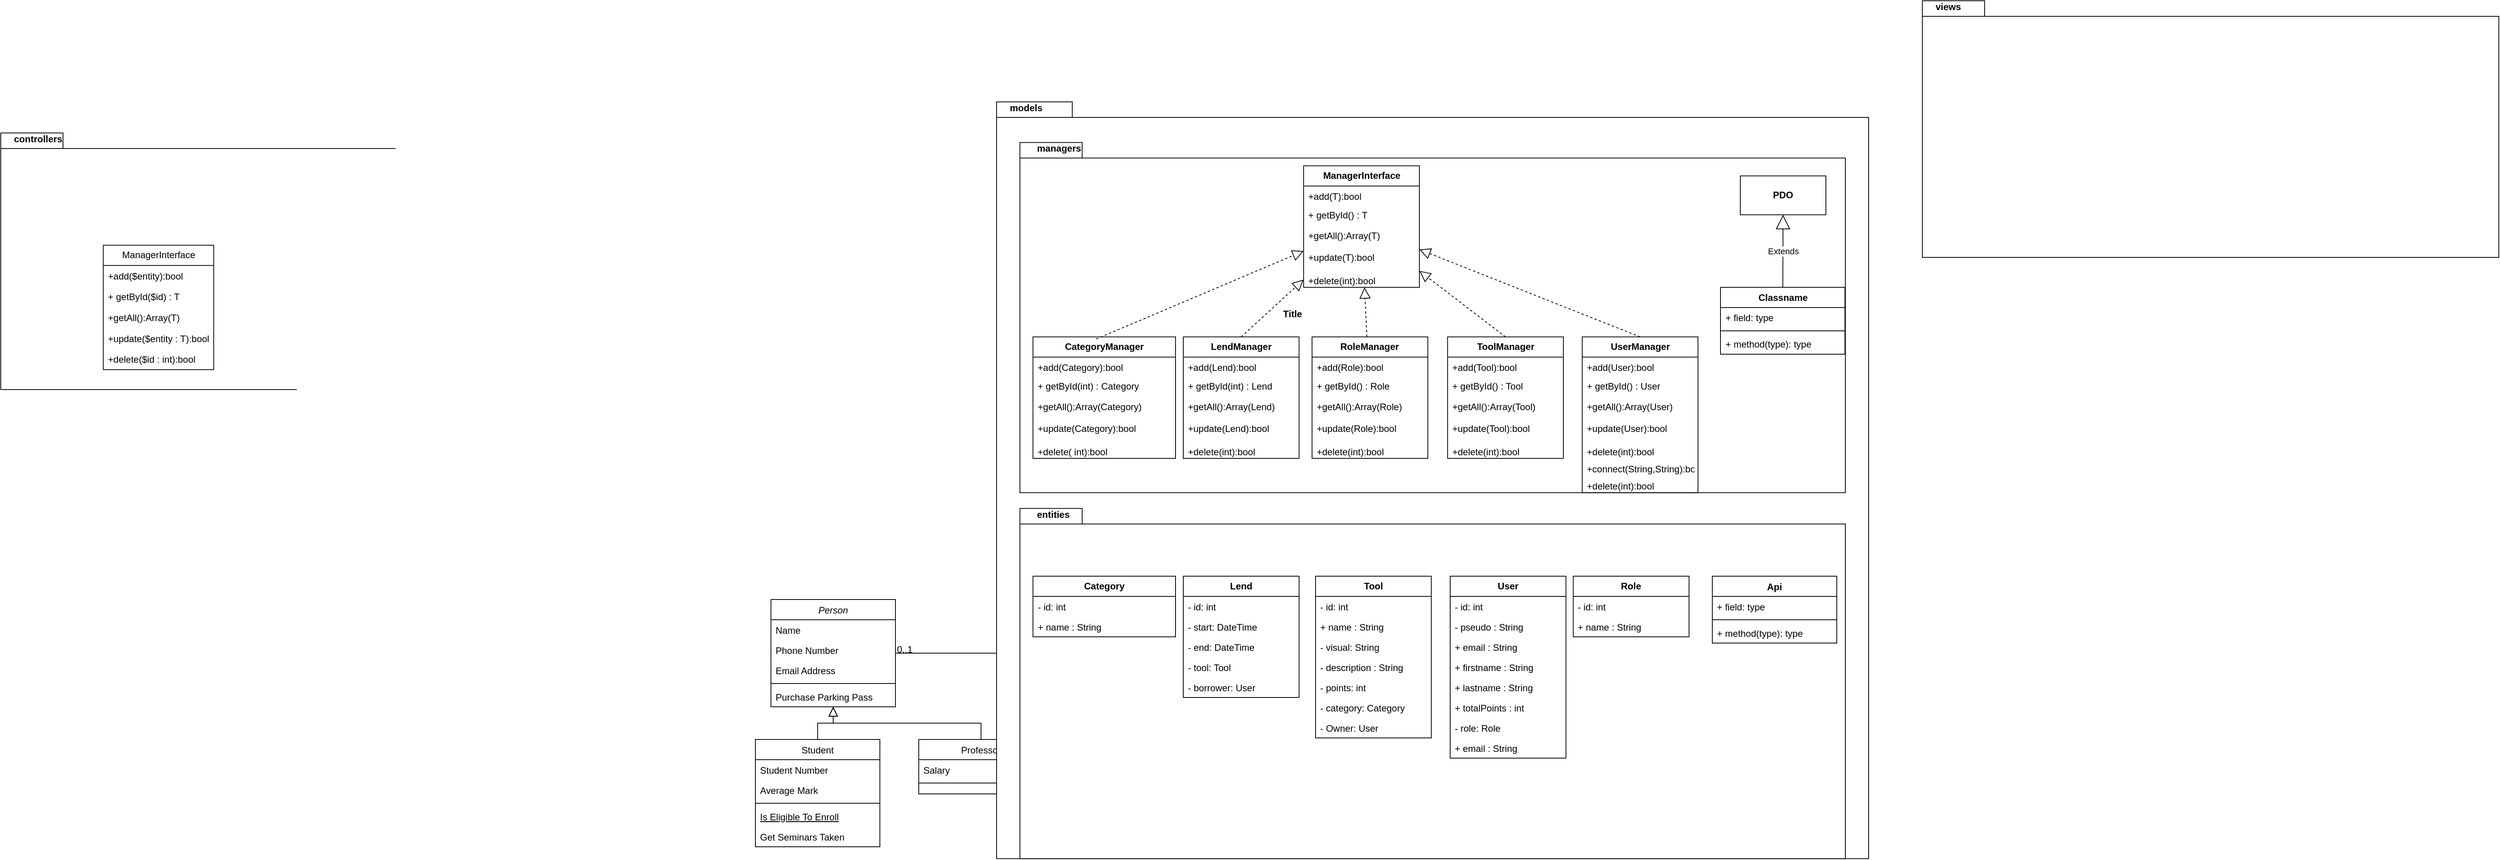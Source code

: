 <mxfile version="21.3.1" type="github">
  <diagram id="C5RBs43oDa-KdzZeNtuy" name="Page-1">
    <mxGraphModel dx="3088" dy="1880" grid="1" gridSize="10" guides="1" tooltips="1" connect="1" arrows="1" fold="1" page="1" pageScale="1" pageWidth="827" pageHeight="1169" math="0" shadow="0">
      <root>
        <mxCell id="WIyWlLk6GJQsqaUBKTNV-0" />
        <mxCell id="WIyWlLk6GJQsqaUBKTNV-1" parent="WIyWlLk6GJQsqaUBKTNV-0" />
        <mxCell id="zkfFHV4jXpPFQw0GAbJ--0" value="Person" style="swimlane;fontStyle=2;align=center;verticalAlign=top;childLayout=stackLayout;horizontal=1;startSize=26;horizontalStack=0;resizeParent=1;resizeLast=0;collapsible=1;marginBottom=0;rounded=0;shadow=0;strokeWidth=1;" parent="WIyWlLk6GJQsqaUBKTNV-1" vertex="1">
          <mxGeometry x="40" y="400" width="160" height="138" as="geometry">
            <mxRectangle x="230" y="140" width="160" height="26" as="alternateBounds" />
          </mxGeometry>
        </mxCell>
        <mxCell id="zkfFHV4jXpPFQw0GAbJ--1" value="Name" style="text;align=left;verticalAlign=top;spacingLeft=4;spacingRight=4;overflow=hidden;rotatable=0;points=[[0,0.5],[1,0.5]];portConstraint=eastwest;" parent="zkfFHV4jXpPFQw0GAbJ--0" vertex="1">
          <mxGeometry y="26" width="160" height="26" as="geometry" />
        </mxCell>
        <mxCell id="zkfFHV4jXpPFQw0GAbJ--2" value="Phone Number" style="text;align=left;verticalAlign=top;spacingLeft=4;spacingRight=4;overflow=hidden;rotatable=0;points=[[0,0.5],[1,0.5]];portConstraint=eastwest;rounded=0;shadow=0;html=0;" parent="zkfFHV4jXpPFQw0GAbJ--0" vertex="1">
          <mxGeometry y="52" width="160" height="26" as="geometry" />
        </mxCell>
        <mxCell id="zkfFHV4jXpPFQw0GAbJ--3" value="Email Address" style="text;align=left;verticalAlign=top;spacingLeft=4;spacingRight=4;overflow=hidden;rotatable=0;points=[[0,0.5],[1,0.5]];portConstraint=eastwest;rounded=0;shadow=0;html=0;" parent="zkfFHV4jXpPFQw0GAbJ--0" vertex="1">
          <mxGeometry y="78" width="160" height="26" as="geometry" />
        </mxCell>
        <mxCell id="zkfFHV4jXpPFQw0GAbJ--4" value="" style="line;html=1;strokeWidth=1;align=left;verticalAlign=middle;spacingTop=-1;spacingLeft=3;spacingRight=3;rotatable=0;labelPosition=right;points=[];portConstraint=eastwest;" parent="zkfFHV4jXpPFQw0GAbJ--0" vertex="1">
          <mxGeometry y="104" width="160" height="8" as="geometry" />
        </mxCell>
        <mxCell id="zkfFHV4jXpPFQw0GAbJ--5" value="Purchase Parking Pass" style="text;align=left;verticalAlign=top;spacingLeft=4;spacingRight=4;overflow=hidden;rotatable=0;points=[[0,0.5],[1,0.5]];portConstraint=eastwest;" parent="zkfFHV4jXpPFQw0GAbJ--0" vertex="1">
          <mxGeometry y="112" width="160" height="26" as="geometry" />
        </mxCell>
        <mxCell id="zkfFHV4jXpPFQw0GAbJ--6" value="Student" style="swimlane;fontStyle=0;align=center;verticalAlign=top;childLayout=stackLayout;horizontal=1;startSize=26;horizontalStack=0;resizeParent=1;resizeLast=0;collapsible=1;marginBottom=0;rounded=0;shadow=0;strokeWidth=1;" parent="WIyWlLk6GJQsqaUBKTNV-1" vertex="1">
          <mxGeometry x="20" y="580" width="160" height="138" as="geometry">
            <mxRectangle x="130" y="380" width="160" height="26" as="alternateBounds" />
          </mxGeometry>
        </mxCell>
        <mxCell id="zkfFHV4jXpPFQw0GAbJ--7" value="Student Number" style="text;align=left;verticalAlign=top;spacingLeft=4;spacingRight=4;overflow=hidden;rotatable=0;points=[[0,0.5],[1,0.5]];portConstraint=eastwest;" parent="zkfFHV4jXpPFQw0GAbJ--6" vertex="1">
          <mxGeometry y="26" width="160" height="26" as="geometry" />
        </mxCell>
        <mxCell id="zkfFHV4jXpPFQw0GAbJ--8" value="Average Mark" style="text;align=left;verticalAlign=top;spacingLeft=4;spacingRight=4;overflow=hidden;rotatable=0;points=[[0,0.5],[1,0.5]];portConstraint=eastwest;rounded=0;shadow=0;html=0;" parent="zkfFHV4jXpPFQw0GAbJ--6" vertex="1">
          <mxGeometry y="52" width="160" height="26" as="geometry" />
        </mxCell>
        <mxCell id="zkfFHV4jXpPFQw0GAbJ--9" value="" style="line;html=1;strokeWidth=1;align=left;verticalAlign=middle;spacingTop=-1;spacingLeft=3;spacingRight=3;rotatable=0;labelPosition=right;points=[];portConstraint=eastwest;" parent="zkfFHV4jXpPFQw0GAbJ--6" vertex="1">
          <mxGeometry y="78" width="160" height="8" as="geometry" />
        </mxCell>
        <mxCell id="zkfFHV4jXpPFQw0GAbJ--10" value="Is Eligible To Enroll" style="text;align=left;verticalAlign=top;spacingLeft=4;spacingRight=4;overflow=hidden;rotatable=0;points=[[0,0.5],[1,0.5]];portConstraint=eastwest;fontStyle=4" parent="zkfFHV4jXpPFQw0GAbJ--6" vertex="1">
          <mxGeometry y="86" width="160" height="26" as="geometry" />
        </mxCell>
        <mxCell id="zkfFHV4jXpPFQw0GAbJ--11" value="Get Seminars Taken" style="text;align=left;verticalAlign=top;spacingLeft=4;spacingRight=4;overflow=hidden;rotatable=0;points=[[0,0.5],[1,0.5]];portConstraint=eastwest;" parent="zkfFHV4jXpPFQw0GAbJ--6" vertex="1">
          <mxGeometry y="112" width="160" height="26" as="geometry" />
        </mxCell>
        <mxCell id="zkfFHV4jXpPFQw0GAbJ--12" value="" style="endArrow=block;endSize=10;endFill=0;shadow=0;strokeWidth=1;rounded=0;edgeStyle=elbowEdgeStyle;elbow=vertical;" parent="WIyWlLk6GJQsqaUBKTNV-1" source="zkfFHV4jXpPFQw0GAbJ--6" target="zkfFHV4jXpPFQw0GAbJ--0" edge="1">
          <mxGeometry width="160" relative="1" as="geometry">
            <mxPoint x="100" y="423" as="sourcePoint" />
            <mxPoint x="100" y="423" as="targetPoint" />
          </mxGeometry>
        </mxCell>
        <mxCell id="zkfFHV4jXpPFQw0GAbJ--13" value="Professor" style="swimlane;fontStyle=0;align=center;verticalAlign=top;childLayout=stackLayout;horizontal=1;startSize=26;horizontalStack=0;resizeParent=1;resizeLast=0;collapsible=1;marginBottom=0;rounded=0;shadow=0;strokeWidth=1;" parent="WIyWlLk6GJQsqaUBKTNV-1" vertex="1">
          <mxGeometry x="230" y="580" width="160" height="70" as="geometry">
            <mxRectangle x="340" y="380" width="170" height="26" as="alternateBounds" />
          </mxGeometry>
        </mxCell>
        <mxCell id="zkfFHV4jXpPFQw0GAbJ--14" value="Salary" style="text;align=left;verticalAlign=top;spacingLeft=4;spacingRight=4;overflow=hidden;rotatable=0;points=[[0,0.5],[1,0.5]];portConstraint=eastwest;" parent="zkfFHV4jXpPFQw0GAbJ--13" vertex="1">
          <mxGeometry y="26" width="160" height="26" as="geometry" />
        </mxCell>
        <mxCell id="zkfFHV4jXpPFQw0GAbJ--15" value="" style="line;html=1;strokeWidth=1;align=left;verticalAlign=middle;spacingTop=-1;spacingLeft=3;spacingRight=3;rotatable=0;labelPosition=right;points=[];portConstraint=eastwest;" parent="zkfFHV4jXpPFQw0GAbJ--13" vertex="1">
          <mxGeometry y="52" width="160" height="8" as="geometry" />
        </mxCell>
        <mxCell id="zkfFHV4jXpPFQw0GAbJ--16" value="" style="endArrow=block;endSize=10;endFill=0;shadow=0;strokeWidth=1;rounded=0;edgeStyle=elbowEdgeStyle;elbow=vertical;" parent="WIyWlLk6GJQsqaUBKTNV-1" source="zkfFHV4jXpPFQw0GAbJ--13" target="zkfFHV4jXpPFQw0GAbJ--0" edge="1">
          <mxGeometry width="160" relative="1" as="geometry">
            <mxPoint x="110" y="593" as="sourcePoint" />
            <mxPoint x="210" y="491" as="targetPoint" />
          </mxGeometry>
        </mxCell>
        <mxCell id="zkfFHV4jXpPFQw0GAbJ--17" value="Address" style="swimlane;fontStyle=0;align=center;verticalAlign=top;childLayout=stackLayout;horizontal=1;startSize=26;horizontalStack=0;resizeParent=1;resizeLast=0;collapsible=1;marginBottom=0;rounded=0;shadow=0;strokeWidth=1;" parent="WIyWlLk6GJQsqaUBKTNV-1" vertex="1">
          <mxGeometry x="450" y="372" width="160" height="216" as="geometry">
            <mxRectangle x="550" y="140" width="160" height="26" as="alternateBounds" />
          </mxGeometry>
        </mxCell>
        <mxCell id="zkfFHV4jXpPFQw0GAbJ--18" value="Street" style="text;align=left;verticalAlign=top;spacingLeft=4;spacingRight=4;overflow=hidden;rotatable=0;points=[[0,0.5],[1,0.5]];portConstraint=eastwest;" parent="zkfFHV4jXpPFQw0GAbJ--17" vertex="1">
          <mxGeometry y="26" width="160" height="26" as="geometry" />
        </mxCell>
        <mxCell id="zkfFHV4jXpPFQw0GAbJ--19" value="City" style="text;align=left;verticalAlign=top;spacingLeft=4;spacingRight=4;overflow=hidden;rotatable=0;points=[[0,0.5],[1,0.5]];portConstraint=eastwest;rounded=0;shadow=0;html=0;" parent="zkfFHV4jXpPFQw0GAbJ--17" vertex="1">
          <mxGeometry y="52" width="160" height="26" as="geometry" />
        </mxCell>
        <mxCell id="zkfFHV4jXpPFQw0GAbJ--20" value="State" style="text;align=left;verticalAlign=top;spacingLeft=4;spacingRight=4;overflow=hidden;rotatable=0;points=[[0,0.5],[1,0.5]];portConstraint=eastwest;rounded=0;shadow=0;html=0;" parent="zkfFHV4jXpPFQw0GAbJ--17" vertex="1">
          <mxGeometry y="78" width="160" height="26" as="geometry" />
        </mxCell>
        <mxCell id="zkfFHV4jXpPFQw0GAbJ--21" value="Postal Code" style="text;align=left;verticalAlign=top;spacingLeft=4;spacingRight=4;overflow=hidden;rotatable=0;points=[[0,0.5],[1,0.5]];portConstraint=eastwest;rounded=0;shadow=0;html=0;" parent="zkfFHV4jXpPFQw0GAbJ--17" vertex="1">
          <mxGeometry y="104" width="160" height="26" as="geometry" />
        </mxCell>
        <mxCell id="zkfFHV4jXpPFQw0GAbJ--22" value="Country" style="text;align=left;verticalAlign=top;spacingLeft=4;spacingRight=4;overflow=hidden;rotatable=0;points=[[0,0.5],[1,0.5]];portConstraint=eastwest;rounded=0;shadow=0;html=0;" parent="zkfFHV4jXpPFQw0GAbJ--17" vertex="1">
          <mxGeometry y="130" width="160" height="26" as="geometry" />
        </mxCell>
        <mxCell id="zkfFHV4jXpPFQw0GAbJ--23" value="" style="line;html=1;strokeWidth=1;align=left;verticalAlign=middle;spacingTop=-1;spacingLeft=3;spacingRight=3;rotatable=0;labelPosition=right;points=[];portConstraint=eastwest;" parent="zkfFHV4jXpPFQw0GAbJ--17" vertex="1">
          <mxGeometry y="156" width="160" height="8" as="geometry" />
        </mxCell>
        <mxCell id="zkfFHV4jXpPFQw0GAbJ--24" value="Validate" style="text;align=left;verticalAlign=top;spacingLeft=4;spacingRight=4;overflow=hidden;rotatable=0;points=[[0,0.5],[1,0.5]];portConstraint=eastwest;" parent="zkfFHV4jXpPFQw0GAbJ--17" vertex="1">
          <mxGeometry y="164" width="160" height="26" as="geometry" />
        </mxCell>
        <mxCell id="zkfFHV4jXpPFQw0GAbJ--25" value="Output As Label" style="text;align=left;verticalAlign=top;spacingLeft=4;spacingRight=4;overflow=hidden;rotatable=0;points=[[0,0.5],[1,0.5]];portConstraint=eastwest;" parent="zkfFHV4jXpPFQw0GAbJ--17" vertex="1">
          <mxGeometry y="190" width="160" height="26" as="geometry" />
        </mxCell>
        <mxCell id="zkfFHV4jXpPFQw0GAbJ--26" value="" style="endArrow=open;shadow=0;strokeWidth=1;rounded=0;endFill=1;edgeStyle=elbowEdgeStyle;elbow=vertical;" parent="WIyWlLk6GJQsqaUBKTNV-1" source="zkfFHV4jXpPFQw0GAbJ--0" target="zkfFHV4jXpPFQw0GAbJ--17" edge="1">
          <mxGeometry x="0.5" y="41" relative="1" as="geometry">
            <mxPoint x="280" y="412" as="sourcePoint" />
            <mxPoint x="440" y="412" as="targetPoint" />
            <mxPoint x="-40" y="32" as="offset" />
          </mxGeometry>
        </mxCell>
        <mxCell id="zkfFHV4jXpPFQw0GAbJ--27" value="0..1" style="resizable=0;align=left;verticalAlign=bottom;labelBackgroundColor=none;fontSize=12;" parent="zkfFHV4jXpPFQw0GAbJ--26" connectable="0" vertex="1">
          <mxGeometry x="-1" relative="1" as="geometry">
            <mxPoint y="4" as="offset" />
          </mxGeometry>
        </mxCell>
        <mxCell id="zkfFHV4jXpPFQw0GAbJ--28" value="1" style="resizable=0;align=right;verticalAlign=bottom;labelBackgroundColor=none;fontSize=12;" parent="zkfFHV4jXpPFQw0GAbJ--26" connectable="0" vertex="1">
          <mxGeometry x="1" relative="1" as="geometry">
            <mxPoint x="-7" y="4" as="offset" />
          </mxGeometry>
        </mxCell>
        <mxCell id="zkfFHV4jXpPFQw0GAbJ--29" value="lives at" style="text;html=1;resizable=0;points=[];;align=center;verticalAlign=middle;labelBackgroundColor=none;rounded=0;shadow=0;strokeWidth=1;fontSize=12;" parent="zkfFHV4jXpPFQw0GAbJ--26" vertex="1" connectable="0">
          <mxGeometry x="0.5" y="49" relative="1" as="geometry">
            <mxPoint x="-38" y="40" as="offset" />
          </mxGeometry>
        </mxCell>
        <mxCell id="wc3oJx8PHV-5oirLTfXP-18" value="&lt;div&gt;models&lt;/div&gt;" style="shape=folder;fontStyle=1;spacingTop=-6;tabWidth=80;tabHeight=20;tabPosition=left;html=1;whiteSpace=wrap;container=1;align=left;verticalAlign=top;spacingLeft=15;" vertex="1" parent="WIyWlLk6GJQsqaUBKTNV-1">
          <mxGeometry x="330" y="-240" width="1121" height="973.19" as="geometry">
            <mxRectangle x="410" y="-250" width="40" height="50" as="alternateBounds" />
          </mxGeometry>
        </mxCell>
        <mxCell id="wc3oJx8PHV-5oirLTfXP-54" value="&lt;div&gt;managers&lt;/div&gt;" style="shape=folder;fontStyle=1;spacingTop=-6;tabWidth=80;tabHeight=20;tabPosition=left;html=1;whiteSpace=wrap;container=1;align=left;verticalAlign=top;spacingLeft=20;" vertex="1" parent="wc3oJx8PHV-5oirLTfXP-18">
          <mxGeometry x="30" y="52.22" width="1061" height="450.37" as="geometry">
            <mxRectangle x="410" y="-250" width="40" height="50" as="alternateBounds" />
          </mxGeometry>
        </mxCell>
        <mxCell id="wc3oJx8PHV-5oirLTfXP-19" value="&lt;div&gt;ManagerInterface&lt;/div&gt;" style="swimlane;fontStyle=1;childLayout=stackLayout;horizontal=1;startSize=26;fillColor=none;horizontalStack=0;resizeParent=1;resizeParentMax=0;resizeLast=0;collapsible=1;marginBottom=0;whiteSpace=wrap;html=1;" vertex="1" parent="wc3oJx8PHV-5oirLTfXP-54">
          <mxGeometry x="364.645" y="30" width="148.823" height="156.25" as="geometry" />
        </mxCell>
        <mxCell id="wc3oJx8PHV-5oirLTfXP-20" value="+add(T):bool" style="text;align=left;verticalAlign=top;spacingLeft=4;spacingRight=4;overflow=hidden;rotatable=0;points=[[0,0.5],[1,0.5]];portConstraint=eastwest;" vertex="1" parent="wc3oJx8PHV-5oirLTfXP-19">
          <mxGeometry y="26" width="148.823" height="24" as="geometry" />
        </mxCell>
        <mxCell id="wc3oJx8PHV-5oirLTfXP-21" value="+ getById() : T" style="text;align=left;verticalAlign=top;spacingLeft=4;spacingRight=4;overflow=hidden;rotatable=0;points=[[0,0.5],[1,0.5]];portConstraint=eastwest;" vertex="1" parent="wc3oJx8PHV-5oirLTfXP-19">
          <mxGeometry y="50" width="148.823" height="26.06" as="geometry" />
        </mxCell>
        <mxCell id="wc3oJx8PHV-5oirLTfXP-22" value="+getAll():Array(T)" style="text;align=left;verticalAlign=top;spacingLeft=4;spacingRight=4;overflow=hidden;rotatable=0;points=[[0,0.5],[1,0.5]];portConstraint=eastwest;" vertex="1" parent="wc3oJx8PHV-5oirLTfXP-19">
          <mxGeometry y="76.06" width="148.823" height="28.13" as="geometry" />
        </mxCell>
        <mxCell id="wc3oJx8PHV-5oirLTfXP-23" value="+update(T):bool" style="text;align=left;verticalAlign=top;spacingLeft=4;spacingRight=4;overflow=hidden;rotatable=0;points=[[0,0.5],[1,0.5]];portConstraint=eastwest;" vertex="1" parent="wc3oJx8PHV-5oirLTfXP-19">
          <mxGeometry y="104.19" width="148.823" height="30" as="geometry" />
        </mxCell>
        <mxCell id="wc3oJx8PHV-5oirLTfXP-24" value="+delete(int):bool" style="text;align=left;verticalAlign=top;spacingLeft=4;spacingRight=4;overflow=hidden;rotatable=0;points=[[0,0.5],[1,0.5]];portConstraint=eastwest;" vertex="1" parent="wc3oJx8PHV-5oirLTfXP-19">
          <mxGeometry y="134.19" width="148.823" height="22.06" as="geometry" />
        </mxCell>
        <mxCell id="wc3oJx8PHV-5oirLTfXP-55" value="CategoryManager" style="swimlane;fontStyle=1;childLayout=stackLayout;horizontal=1;startSize=26;fillColor=none;horizontalStack=0;resizeParent=1;resizeParentMax=0;resizeLast=0;collapsible=1;marginBottom=0;whiteSpace=wrap;html=1;" vertex="1" parent="wc3oJx8PHV-5oirLTfXP-54">
          <mxGeometry x="16.78" y="250" width="183.22" height="156.25" as="geometry" />
        </mxCell>
        <mxCell id="wc3oJx8PHV-5oirLTfXP-56" value="+add(Category):bool" style="text;align=left;verticalAlign=top;spacingLeft=4;spacingRight=4;overflow=hidden;rotatable=0;points=[[0,0.5],[1,0.5]];portConstraint=eastwest;" vertex="1" parent="wc3oJx8PHV-5oirLTfXP-55">
          <mxGeometry y="26" width="183.22" height="24" as="geometry" />
        </mxCell>
        <mxCell id="wc3oJx8PHV-5oirLTfXP-57" value="+ getById(int) : Category" style="text;align=left;verticalAlign=top;spacingLeft=4;spacingRight=4;overflow=hidden;rotatable=0;points=[[0,0.5],[1,0.5]];portConstraint=eastwest;" vertex="1" parent="wc3oJx8PHV-5oirLTfXP-55">
          <mxGeometry y="50" width="183.22" height="26.06" as="geometry" />
        </mxCell>
        <mxCell id="wc3oJx8PHV-5oirLTfXP-58" value="+getAll():Array(Category)" style="text;align=left;verticalAlign=top;spacingLeft=4;spacingRight=4;overflow=hidden;rotatable=0;points=[[0,0.5],[1,0.5]];portConstraint=eastwest;" vertex="1" parent="wc3oJx8PHV-5oirLTfXP-55">
          <mxGeometry y="76.06" width="183.22" height="28.13" as="geometry" />
        </mxCell>
        <mxCell id="wc3oJx8PHV-5oirLTfXP-59" value="+update(Category):bool" style="text;align=left;verticalAlign=top;spacingLeft=4;spacingRight=4;overflow=hidden;rotatable=0;points=[[0,0.5],[1,0.5]];portConstraint=eastwest;" vertex="1" parent="wc3oJx8PHV-5oirLTfXP-55">
          <mxGeometry y="104.19" width="183.22" height="30" as="geometry" />
        </mxCell>
        <mxCell id="wc3oJx8PHV-5oirLTfXP-60" value="+delete( int):bool" style="text;align=left;verticalAlign=top;spacingLeft=4;spacingRight=4;overflow=hidden;rotatable=0;points=[[0,0.5],[1,0.5]];portConstraint=eastwest;" vertex="1" parent="wc3oJx8PHV-5oirLTfXP-55">
          <mxGeometry y="134.19" width="183.22" height="22.06" as="geometry" />
        </mxCell>
        <mxCell id="wc3oJx8PHV-5oirLTfXP-61" value="LendManager" style="swimlane;fontStyle=1;childLayout=stackLayout;horizontal=1;startSize=26;fillColor=none;horizontalStack=0;resizeParent=1;resizeParentMax=0;resizeLast=0;collapsible=1;marginBottom=0;whiteSpace=wrap;html=1;" vertex="1" parent="wc3oJx8PHV-5oirLTfXP-54">
          <mxGeometry x="210.004" y="250" width="148.823" height="156.25" as="geometry" />
        </mxCell>
        <mxCell id="wc3oJx8PHV-5oirLTfXP-62" value="+add(Lend):bool" style="text;align=left;verticalAlign=top;spacingLeft=4;spacingRight=4;overflow=hidden;rotatable=0;points=[[0,0.5],[1,0.5]];portConstraint=eastwest;" vertex="1" parent="wc3oJx8PHV-5oirLTfXP-61">
          <mxGeometry y="26" width="148.823" height="24" as="geometry" />
        </mxCell>
        <mxCell id="wc3oJx8PHV-5oirLTfXP-63" value="+ getById(int) : Lend" style="text;align=left;verticalAlign=top;spacingLeft=4;spacingRight=4;overflow=hidden;rotatable=0;points=[[0,0.5],[1,0.5]];portConstraint=eastwest;" vertex="1" parent="wc3oJx8PHV-5oirLTfXP-61">
          <mxGeometry y="50" width="148.823" height="26.06" as="geometry" />
        </mxCell>
        <mxCell id="wc3oJx8PHV-5oirLTfXP-64" value="+getAll():Array(Lend)" style="text;align=left;verticalAlign=top;spacingLeft=4;spacingRight=4;overflow=hidden;rotatable=0;points=[[0,0.5],[1,0.5]];portConstraint=eastwest;" vertex="1" parent="wc3oJx8PHV-5oirLTfXP-61">
          <mxGeometry y="76.06" width="148.823" height="28.13" as="geometry" />
        </mxCell>
        <mxCell id="wc3oJx8PHV-5oirLTfXP-65" value="+update(Lend):bool" style="text;align=left;verticalAlign=top;spacingLeft=4;spacingRight=4;overflow=hidden;rotatable=0;points=[[0,0.5],[1,0.5]];portConstraint=eastwest;" vertex="1" parent="wc3oJx8PHV-5oirLTfXP-61">
          <mxGeometry y="104.19" width="148.823" height="30" as="geometry" />
        </mxCell>
        <mxCell id="wc3oJx8PHV-5oirLTfXP-66" value="+delete(int):bool" style="text;align=left;verticalAlign=top;spacingLeft=4;spacingRight=4;overflow=hidden;rotatable=0;points=[[0,0.5],[1,0.5]];portConstraint=eastwest;" vertex="1" parent="wc3oJx8PHV-5oirLTfXP-61">
          <mxGeometry y="134.19" width="148.823" height="22.06" as="geometry" />
        </mxCell>
        <mxCell id="wc3oJx8PHV-5oirLTfXP-67" value="&lt;div&gt;RoleManager&lt;/div&gt;" style="swimlane;fontStyle=1;childLayout=stackLayout;horizontal=1;startSize=26;fillColor=none;horizontalStack=0;resizeParent=1;resizeParentMax=0;resizeLast=0;collapsible=1;marginBottom=0;whiteSpace=wrap;html=1;" vertex="1" parent="wc3oJx8PHV-5oirLTfXP-54">
          <mxGeometry x="375.497" y="250" width="148.823" height="156.25" as="geometry" />
        </mxCell>
        <mxCell id="wc3oJx8PHV-5oirLTfXP-68" value="+add(Role):bool" style="text;align=left;verticalAlign=top;spacingLeft=4;spacingRight=4;overflow=hidden;rotatable=0;points=[[0,0.5],[1,0.5]];portConstraint=eastwest;" vertex="1" parent="wc3oJx8PHV-5oirLTfXP-67">
          <mxGeometry y="26" width="148.823" height="24" as="geometry" />
        </mxCell>
        <mxCell id="wc3oJx8PHV-5oirLTfXP-69" value="+ getById() : Role" style="text;align=left;verticalAlign=top;spacingLeft=4;spacingRight=4;overflow=hidden;rotatable=0;points=[[0,0.5],[1,0.5]];portConstraint=eastwest;" vertex="1" parent="wc3oJx8PHV-5oirLTfXP-67">
          <mxGeometry y="50" width="148.823" height="26.06" as="geometry" />
        </mxCell>
        <mxCell id="wc3oJx8PHV-5oirLTfXP-70" value="+getAll():Array(Role)" style="text;align=left;verticalAlign=top;spacingLeft=4;spacingRight=4;overflow=hidden;rotatable=0;points=[[0,0.5],[1,0.5]];portConstraint=eastwest;" vertex="1" parent="wc3oJx8PHV-5oirLTfXP-67">
          <mxGeometry y="76.06" width="148.823" height="28.13" as="geometry" />
        </mxCell>
        <mxCell id="wc3oJx8PHV-5oirLTfXP-71" value="+update(Role):bool" style="text;align=left;verticalAlign=top;spacingLeft=4;spacingRight=4;overflow=hidden;rotatable=0;points=[[0,0.5],[1,0.5]];portConstraint=eastwest;" vertex="1" parent="wc3oJx8PHV-5oirLTfXP-67">
          <mxGeometry y="104.19" width="148.823" height="30" as="geometry" />
        </mxCell>
        <mxCell id="wc3oJx8PHV-5oirLTfXP-72" value="+delete(int):bool" style="text;align=left;verticalAlign=top;spacingLeft=4;spacingRight=4;overflow=hidden;rotatable=0;points=[[0,0.5],[1,0.5]];portConstraint=eastwest;" vertex="1" parent="wc3oJx8PHV-5oirLTfXP-67">
          <mxGeometry y="134.19" width="148.823" height="22.06" as="geometry" />
        </mxCell>
        <mxCell id="wc3oJx8PHV-5oirLTfXP-73" value="&lt;div&gt;ToolManager&lt;/div&gt;" style="swimlane;fontStyle=1;childLayout=stackLayout;horizontal=1;startSize=26;fillColor=none;horizontalStack=0;resizeParent=1;resizeParentMax=0;resizeLast=0;collapsible=1;marginBottom=0;whiteSpace=wrap;html=1;" vertex="1" parent="wc3oJx8PHV-5oirLTfXP-54">
          <mxGeometry x="549.723" y="250" width="148.823" height="156.25" as="geometry" />
        </mxCell>
        <mxCell id="wc3oJx8PHV-5oirLTfXP-74" value="+add(Tool):bool" style="text;align=left;verticalAlign=top;spacingLeft=4;spacingRight=4;overflow=hidden;rotatable=0;points=[[0,0.5],[1,0.5]];portConstraint=eastwest;" vertex="1" parent="wc3oJx8PHV-5oirLTfXP-73">
          <mxGeometry y="26" width="148.823" height="24" as="geometry" />
        </mxCell>
        <mxCell id="wc3oJx8PHV-5oirLTfXP-75" value="+ getById() : Tool" style="text;align=left;verticalAlign=top;spacingLeft=4;spacingRight=4;overflow=hidden;rotatable=0;points=[[0,0.5],[1,0.5]];portConstraint=eastwest;" vertex="1" parent="wc3oJx8PHV-5oirLTfXP-73">
          <mxGeometry y="50" width="148.823" height="26.06" as="geometry" />
        </mxCell>
        <mxCell id="wc3oJx8PHV-5oirLTfXP-76" value="+getAll():Array(Tool)" style="text;align=left;verticalAlign=top;spacingLeft=4;spacingRight=4;overflow=hidden;rotatable=0;points=[[0,0.5],[1,0.5]];portConstraint=eastwest;" vertex="1" parent="wc3oJx8PHV-5oirLTfXP-73">
          <mxGeometry y="76.06" width="148.823" height="28.13" as="geometry" />
        </mxCell>
        <mxCell id="wc3oJx8PHV-5oirLTfXP-77" value="+update(Tool):bool" style="text;align=left;verticalAlign=top;spacingLeft=4;spacingRight=4;overflow=hidden;rotatable=0;points=[[0,0.5],[1,0.5]];portConstraint=eastwest;" vertex="1" parent="wc3oJx8PHV-5oirLTfXP-73">
          <mxGeometry y="104.19" width="148.823" height="30" as="geometry" />
        </mxCell>
        <mxCell id="wc3oJx8PHV-5oirLTfXP-78" value="+delete(int):bool" style="text;align=left;verticalAlign=top;spacingLeft=4;spacingRight=4;overflow=hidden;rotatable=0;points=[[0,0.5],[1,0.5]];portConstraint=eastwest;" vertex="1" parent="wc3oJx8PHV-5oirLTfXP-73">
          <mxGeometry y="134.19" width="148.823" height="22.06" as="geometry" />
        </mxCell>
        <mxCell id="wc3oJx8PHV-5oirLTfXP-79" value="&lt;div&gt;UserManager&lt;/div&gt;" style="swimlane;fontStyle=1;childLayout=stackLayout;horizontal=1;startSize=26;fillColor=none;horizontalStack=0;resizeParent=1;resizeParentMax=0;resizeLast=0;collapsible=1;marginBottom=0;whiteSpace=wrap;html=1;" vertex="1" parent="wc3oJx8PHV-5oirLTfXP-54">
          <mxGeometry x="722.777" y="250" width="148.823" height="200.37" as="geometry" />
        </mxCell>
        <mxCell id="wc3oJx8PHV-5oirLTfXP-80" value="+add(User):bool" style="text;align=left;verticalAlign=top;spacingLeft=4;spacingRight=4;overflow=hidden;rotatable=0;points=[[0,0.5],[1,0.5]];portConstraint=eastwest;" vertex="1" parent="wc3oJx8PHV-5oirLTfXP-79">
          <mxGeometry y="26" width="148.823" height="24" as="geometry" />
        </mxCell>
        <mxCell id="wc3oJx8PHV-5oirLTfXP-81" value="+ getById() : User" style="text;align=left;verticalAlign=top;spacingLeft=4;spacingRight=4;overflow=hidden;rotatable=0;points=[[0,0.5],[1,0.5]];portConstraint=eastwest;" vertex="1" parent="wc3oJx8PHV-5oirLTfXP-79">
          <mxGeometry y="50" width="148.823" height="26.06" as="geometry" />
        </mxCell>
        <mxCell id="wc3oJx8PHV-5oirLTfXP-82" value="+getAll():Array(User)" style="text;align=left;verticalAlign=top;spacingLeft=4;spacingRight=4;overflow=hidden;rotatable=0;points=[[0,0.5],[1,0.5]];portConstraint=eastwest;" vertex="1" parent="wc3oJx8PHV-5oirLTfXP-79">
          <mxGeometry y="76.06" width="148.823" height="28.13" as="geometry" />
        </mxCell>
        <mxCell id="wc3oJx8PHV-5oirLTfXP-83" value="+update(User):bool" style="text;align=left;verticalAlign=top;spacingLeft=4;spacingRight=4;overflow=hidden;rotatable=0;points=[[0,0.5],[1,0.5]];portConstraint=eastwest;" vertex="1" parent="wc3oJx8PHV-5oirLTfXP-79">
          <mxGeometry y="104.19" width="148.823" height="30" as="geometry" />
        </mxCell>
        <mxCell id="wc3oJx8PHV-5oirLTfXP-84" value="+delete(int):bool" style="text;align=left;verticalAlign=top;spacingLeft=4;spacingRight=4;overflow=hidden;rotatable=0;points=[[0,0.5],[1,0.5]];portConstraint=eastwest;" vertex="1" parent="wc3oJx8PHV-5oirLTfXP-79">
          <mxGeometry y="134.19" width="148.823" height="22.06" as="geometry" />
        </mxCell>
        <mxCell id="wc3oJx8PHV-5oirLTfXP-87" value="+connect(String,String):bool" style="text;align=left;verticalAlign=top;spacingLeft=4;spacingRight=4;overflow=hidden;rotatable=0;points=[[0,0.5],[1,0.5]];portConstraint=eastwest;" vertex="1" parent="wc3oJx8PHV-5oirLTfXP-79">
          <mxGeometry y="156.25" width="148.823" height="22.06" as="geometry" />
        </mxCell>
        <mxCell id="wc3oJx8PHV-5oirLTfXP-88" value="+delete(int):bool" style="text;align=left;verticalAlign=top;spacingLeft=4;spacingRight=4;overflow=hidden;rotatable=0;points=[[0,0.5],[1,0.5]];portConstraint=eastwest;" vertex="1" parent="wc3oJx8PHV-5oirLTfXP-79">
          <mxGeometry y="178.31" width="148.823" height="22.06" as="geometry" />
        </mxCell>
        <mxCell id="wc3oJx8PHV-5oirLTfXP-91" value="" style="endArrow=block;dashed=1;endFill=0;endSize=12;html=1;rounded=0;" edge="1" parent="wc3oJx8PHV-5oirLTfXP-54" source="wc3oJx8PHV-5oirLTfXP-67" target="wc3oJx8PHV-5oirLTfXP-19">
          <mxGeometry width="160" relative="1" as="geometry">
            <mxPoint x="300" y="260" as="sourcePoint" />
            <mxPoint x="427" y="196" as="targetPoint" />
          </mxGeometry>
        </mxCell>
        <mxCell id="wc3oJx8PHV-5oirLTfXP-92" value="" style="endArrow=block;dashed=1;endFill=0;endSize=12;html=1;rounded=0;exitX=0.443;exitY=0.018;exitDx=0;exitDy=0;exitPerimeter=0;fontStyle=1" edge="1" parent="wc3oJx8PHV-5oirLTfXP-54" source="wc3oJx8PHV-5oirLTfXP-55" target="wc3oJx8PHV-5oirLTfXP-19">
          <mxGeometry width="160" relative="1" as="geometry">
            <mxPoint x="170" y="180" as="sourcePoint" />
            <mxPoint x="330" y="180" as="targetPoint" />
          </mxGeometry>
        </mxCell>
        <mxCell id="wc3oJx8PHV-5oirLTfXP-93" value="" style="endArrow=block;dashed=1;endFill=0;endSize=12;html=1;rounded=0;exitX=0.5;exitY=0;exitDx=0;exitDy=0;" edge="1" parent="wc3oJx8PHV-5oirLTfXP-54" source="wc3oJx8PHV-5oirLTfXP-79" target="wc3oJx8PHV-5oirLTfXP-19">
          <mxGeometry width="160" relative="1" as="geometry">
            <mxPoint x="180" y="190" as="sourcePoint" />
            <mxPoint x="340" y="190" as="targetPoint" />
          </mxGeometry>
        </mxCell>
        <mxCell id="wc3oJx8PHV-5oirLTfXP-94" value="" style="endArrow=block;dashed=1;endFill=0;endSize=12;html=1;rounded=0;exitX=0.5;exitY=0;exitDx=0;exitDy=0;" edge="1" parent="wc3oJx8PHV-5oirLTfXP-54" source="wc3oJx8PHV-5oirLTfXP-73" target="wc3oJx8PHV-5oirLTfXP-19">
          <mxGeometry width="160" relative="1" as="geometry">
            <mxPoint x="190" y="200" as="sourcePoint" />
            <mxPoint x="350" y="200" as="targetPoint" />
          </mxGeometry>
        </mxCell>
        <mxCell id="wc3oJx8PHV-5oirLTfXP-95" value="Classname" style="swimlane;fontStyle=1;align=center;verticalAlign=top;childLayout=stackLayout;horizontal=1;startSize=26;horizontalStack=0;resizeParent=1;resizeParentMax=0;resizeLast=0;collapsible=1;marginBottom=0;whiteSpace=wrap;html=1;" vertex="1" parent="wc3oJx8PHV-5oirLTfXP-54">
          <mxGeometry x="900.5" y="186.25" width="160" height="86" as="geometry" />
        </mxCell>
        <mxCell id="wc3oJx8PHV-5oirLTfXP-96" value="+ field: type" style="text;strokeColor=none;fillColor=none;align=left;verticalAlign=top;spacingLeft=4;spacingRight=4;overflow=hidden;rotatable=0;points=[[0,0.5],[1,0.5]];portConstraint=eastwest;whiteSpace=wrap;html=1;" vertex="1" parent="wc3oJx8PHV-5oirLTfXP-95">
          <mxGeometry y="26" width="160" height="26" as="geometry" />
        </mxCell>
        <mxCell id="wc3oJx8PHV-5oirLTfXP-97" value="" style="line;strokeWidth=1;fillColor=none;align=left;verticalAlign=middle;spacingTop=-1;spacingLeft=3;spacingRight=3;rotatable=0;labelPosition=right;points=[];portConstraint=eastwest;strokeColor=inherit;" vertex="1" parent="wc3oJx8PHV-5oirLTfXP-95">
          <mxGeometry y="52" width="160" height="8" as="geometry" />
        </mxCell>
        <mxCell id="wc3oJx8PHV-5oirLTfXP-98" value="+ method(type): type" style="text;strokeColor=none;fillColor=none;align=left;verticalAlign=top;spacingLeft=4;spacingRight=4;overflow=hidden;rotatable=0;points=[[0,0.5],[1,0.5]];portConstraint=eastwest;whiteSpace=wrap;html=1;" vertex="1" parent="wc3oJx8PHV-5oirLTfXP-95">
          <mxGeometry y="60" width="160" height="26" as="geometry" />
        </mxCell>
        <mxCell id="wc3oJx8PHV-5oirLTfXP-99" value="PDO" style="html=1;whiteSpace=wrap;fontStyle=1" vertex="1" parent="wc3oJx8PHV-5oirLTfXP-54">
          <mxGeometry x="926" y="43" width="110" height="50" as="geometry" />
        </mxCell>
        <mxCell id="wc3oJx8PHV-5oirLTfXP-101" value="Extends" style="endArrow=block;endSize=16;endFill=0;html=1;rounded=0;" edge="1" parent="wc3oJx8PHV-5oirLTfXP-54" source="wc3oJx8PHV-5oirLTfXP-95" target="wc3oJx8PHV-5oirLTfXP-99">
          <mxGeometry width="160" relative="1" as="geometry">
            <mxPoint x="1000" y="140" as="sourcePoint" />
            <mxPoint x="1160" y="140" as="targetPoint" />
          </mxGeometry>
        </mxCell>
        <mxCell id="wc3oJx8PHV-5oirLTfXP-90" value="" style="endArrow=block;dashed=1;endFill=0;endSize=12;html=1;rounded=0;exitX=0.5;exitY=0;exitDx=0;exitDy=0;" edge="1" parent="wc3oJx8PHV-5oirLTfXP-54" source="wc3oJx8PHV-5oirLTfXP-61" target="wc3oJx8PHV-5oirLTfXP-19">
          <mxGeometry width="160" relative="1" as="geometry">
            <mxPoint x="270" y="227.78" as="sourcePoint" />
            <mxPoint x="430" y="227.78" as="targetPoint" />
          </mxGeometry>
        </mxCell>
        <mxCell id="wc3oJx8PHV-5oirLTfXP-102" value="&lt;div&gt;entities&lt;/div&gt;" style="shape=folder;fontStyle=1;spacingTop=-6;tabWidth=80;tabHeight=20;tabPosition=left;html=1;whiteSpace=wrap;container=1;align=left;verticalAlign=top;spacingLeft=20;" vertex="1" parent="wc3oJx8PHV-5oirLTfXP-18">
          <mxGeometry x="30" y="522.82" width="1061" height="450.37" as="geometry">
            <mxRectangle x="410" y="-250" width="40" height="50" as="alternateBounds" />
          </mxGeometry>
        </mxCell>
        <mxCell id="wc3oJx8PHV-5oirLTfXP-109" value="Category" style="swimlane;fontStyle=1;childLayout=stackLayout;horizontal=1;startSize=26;fillColor=none;horizontalStack=0;resizeParent=1;resizeParentMax=0;resizeLast=0;collapsible=1;marginBottom=0;whiteSpace=wrap;html=1;" vertex="1" parent="wc3oJx8PHV-5oirLTfXP-102">
          <mxGeometry x="16.78" y="87.18" width="183.22" height="78" as="geometry" />
        </mxCell>
        <mxCell id="wc3oJx8PHV-5oirLTfXP-152" value="- id: int" style="text;strokeColor=none;fillColor=none;align=left;verticalAlign=top;spacingLeft=4;spacingRight=4;overflow=hidden;rotatable=0;points=[[0,0.5],[1,0.5]];portConstraint=eastwest;whiteSpace=wrap;html=1;" vertex="1" parent="wc3oJx8PHV-5oirLTfXP-109">
          <mxGeometry y="26" width="183.22" height="26" as="geometry" />
        </mxCell>
        <mxCell id="wc3oJx8PHV-5oirLTfXP-158" value="+ name : String" style="text;strokeColor=none;fillColor=none;align=left;verticalAlign=top;spacingLeft=4;spacingRight=4;overflow=hidden;rotatable=0;points=[[0,0.5],[1,0.5]];portConstraint=eastwest;whiteSpace=wrap;html=1;" vertex="1" parent="wc3oJx8PHV-5oirLTfXP-109">
          <mxGeometry y="52" width="183.22" height="26" as="geometry" />
        </mxCell>
        <mxCell id="wc3oJx8PHV-5oirLTfXP-115" value="Lend" style="swimlane;fontStyle=1;childLayout=stackLayout;horizontal=1;startSize=26;fillColor=none;horizontalStack=0;resizeParent=1;resizeParentMax=0;resizeLast=0;collapsible=1;marginBottom=0;whiteSpace=wrap;html=1;" vertex="1" parent="wc3oJx8PHV-5oirLTfXP-102">
          <mxGeometry x="210.004" y="87.18" width="148.823" height="156" as="geometry" />
        </mxCell>
        <mxCell id="wc3oJx8PHV-5oirLTfXP-168" value="- id: int" style="text;strokeColor=none;fillColor=none;align=left;verticalAlign=top;spacingLeft=4;spacingRight=4;overflow=hidden;rotatable=0;points=[[0,0.5],[1,0.5]];portConstraint=eastwest;whiteSpace=wrap;html=1;" vertex="1" parent="wc3oJx8PHV-5oirLTfXP-115">
          <mxGeometry y="26" width="148.823" height="26" as="geometry" />
        </mxCell>
        <mxCell id="wc3oJx8PHV-5oirLTfXP-169" value="- start: DateTime" style="text;strokeColor=none;fillColor=none;align=left;verticalAlign=top;spacingLeft=4;spacingRight=4;overflow=hidden;rotatable=0;points=[[0,0.5],[1,0.5]];portConstraint=eastwest;whiteSpace=wrap;html=1;" vertex="1" parent="wc3oJx8PHV-5oirLTfXP-115">
          <mxGeometry y="52" width="148.823" height="26" as="geometry" />
        </mxCell>
        <mxCell id="wc3oJx8PHV-5oirLTfXP-170" value="- end: DateTime" style="text;strokeColor=none;fillColor=none;align=left;verticalAlign=top;spacingLeft=4;spacingRight=4;overflow=hidden;rotatable=0;points=[[0,0.5],[1,0.5]];portConstraint=eastwest;whiteSpace=wrap;html=1;" vertex="1" parent="wc3oJx8PHV-5oirLTfXP-115">
          <mxGeometry y="78" width="148.823" height="26" as="geometry" />
        </mxCell>
        <mxCell id="wc3oJx8PHV-5oirLTfXP-175" value="- tool: Tool" style="text;strokeColor=none;fillColor=none;align=left;verticalAlign=top;spacingLeft=4;spacingRight=4;overflow=hidden;rotatable=0;points=[[0,0.5],[1,0.5]];portConstraint=eastwest;whiteSpace=wrap;html=1;" vertex="1" parent="wc3oJx8PHV-5oirLTfXP-115">
          <mxGeometry y="104" width="148.823" height="26" as="geometry" />
        </mxCell>
        <mxCell id="wc3oJx8PHV-5oirLTfXP-177" value="- borrower: User" style="text;strokeColor=none;fillColor=none;align=left;verticalAlign=top;spacingLeft=4;spacingRight=4;overflow=hidden;rotatable=0;points=[[0,0.5],[1,0.5]];portConstraint=eastwest;whiteSpace=wrap;html=1;" vertex="1" parent="wc3oJx8PHV-5oirLTfXP-115">
          <mxGeometry y="130" width="148.823" height="26" as="geometry" />
        </mxCell>
        <mxCell id="wc3oJx8PHV-5oirLTfXP-121" value="&lt;div&gt;Role&lt;/div&gt;" style="swimlane;fontStyle=1;childLayout=stackLayout;horizontal=1;startSize=26;fillColor=none;horizontalStack=0;resizeParent=1;resizeParentMax=0;resizeLast=0;collapsible=1;marginBottom=0;whiteSpace=wrap;html=1;" vertex="1" parent="wc3oJx8PHV-5oirLTfXP-102">
          <mxGeometry x="711.277" y="87.18" width="148.823" height="78" as="geometry" />
        </mxCell>
        <mxCell id="wc3oJx8PHV-5oirLTfXP-161" value="- id: int" style="text;strokeColor=none;fillColor=none;align=left;verticalAlign=top;spacingLeft=4;spacingRight=4;overflow=hidden;rotatable=0;points=[[0,0.5],[1,0.5]];portConstraint=eastwest;whiteSpace=wrap;html=1;" vertex="1" parent="wc3oJx8PHV-5oirLTfXP-121">
          <mxGeometry y="26" width="148.823" height="26" as="geometry" />
        </mxCell>
        <mxCell id="wc3oJx8PHV-5oirLTfXP-160" value="+ name : String" style="text;strokeColor=none;fillColor=none;align=left;verticalAlign=top;spacingLeft=4;spacingRight=4;overflow=hidden;rotatable=0;points=[[0,0.5],[1,0.5]];portConstraint=eastwest;whiteSpace=wrap;html=1;" vertex="1" parent="wc3oJx8PHV-5oirLTfXP-121">
          <mxGeometry y="52" width="148.823" height="26" as="geometry" />
        </mxCell>
        <mxCell id="wc3oJx8PHV-5oirLTfXP-127" value="&lt;div&gt;Tool&lt;/div&gt;" style="swimlane;fontStyle=1;childLayout=stackLayout;horizontal=1;startSize=26;fillColor=none;horizontalStack=0;resizeParent=1;resizeParentMax=0;resizeLast=0;collapsible=1;marginBottom=0;whiteSpace=wrap;html=1;" vertex="1" parent="wc3oJx8PHV-5oirLTfXP-102">
          <mxGeometry x="380.003" y="87.18" width="148.823" height="208" as="geometry" />
        </mxCell>
        <mxCell id="wc3oJx8PHV-5oirLTfXP-162" value="- id: int" style="text;strokeColor=none;fillColor=none;align=left;verticalAlign=top;spacingLeft=4;spacingRight=4;overflow=hidden;rotatable=0;points=[[0,0.5],[1,0.5]];portConstraint=eastwest;whiteSpace=wrap;html=1;" vertex="1" parent="wc3oJx8PHV-5oirLTfXP-127">
          <mxGeometry y="26" width="148.823" height="26" as="geometry" />
        </mxCell>
        <mxCell id="wc3oJx8PHV-5oirLTfXP-159" value="+ name : String" style="text;strokeColor=none;fillColor=none;align=left;verticalAlign=top;spacingLeft=4;spacingRight=4;overflow=hidden;rotatable=0;points=[[0,0.5],[1,0.5]];portConstraint=eastwest;whiteSpace=wrap;html=1;" vertex="1" parent="wc3oJx8PHV-5oirLTfXP-127">
          <mxGeometry y="52" width="148.823" height="26" as="geometry" />
        </mxCell>
        <mxCell id="wc3oJx8PHV-5oirLTfXP-176" value="- visual: String" style="text;strokeColor=none;fillColor=none;align=left;verticalAlign=top;spacingLeft=4;spacingRight=4;overflow=hidden;rotatable=0;points=[[0,0.5],[1,0.5]];portConstraint=eastwest;whiteSpace=wrap;html=1;" vertex="1" parent="wc3oJx8PHV-5oirLTfXP-127">
          <mxGeometry y="78" width="148.823" height="26" as="geometry" />
        </mxCell>
        <mxCell id="wc3oJx8PHV-5oirLTfXP-178" value="- description : String" style="text;strokeColor=none;fillColor=none;align=left;verticalAlign=top;spacingLeft=4;spacingRight=4;overflow=hidden;rotatable=0;points=[[0,0.5],[1,0.5]];portConstraint=eastwest;whiteSpace=wrap;html=1;" vertex="1" parent="wc3oJx8PHV-5oirLTfXP-127">
          <mxGeometry y="104" width="148.823" height="26" as="geometry" />
        </mxCell>
        <mxCell id="wc3oJx8PHV-5oirLTfXP-179" value="- points: int" style="text;strokeColor=none;fillColor=none;align=left;verticalAlign=top;spacingLeft=4;spacingRight=4;overflow=hidden;rotatable=0;points=[[0,0.5],[1,0.5]];portConstraint=eastwest;whiteSpace=wrap;html=1;" vertex="1" parent="wc3oJx8PHV-5oirLTfXP-127">
          <mxGeometry y="130" width="148.823" height="26" as="geometry" />
        </mxCell>
        <mxCell id="wc3oJx8PHV-5oirLTfXP-180" value="- category: Category" style="text;strokeColor=none;fillColor=none;align=left;verticalAlign=top;spacingLeft=4;spacingRight=4;overflow=hidden;rotatable=0;points=[[0,0.5],[1,0.5]];portConstraint=eastwest;whiteSpace=wrap;html=1;" vertex="1" parent="wc3oJx8PHV-5oirLTfXP-127">
          <mxGeometry y="156" width="148.823" height="26" as="geometry" />
        </mxCell>
        <mxCell id="wc3oJx8PHV-5oirLTfXP-181" value="- Owner: User" style="text;strokeColor=none;fillColor=none;align=left;verticalAlign=top;spacingLeft=4;spacingRight=4;overflow=hidden;rotatable=0;points=[[0,0.5],[1,0.5]];portConstraint=eastwest;whiteSpace=wrap;html=1;" vertex="1" parent="wc3oJx8PHV-5oirLTfXP-127">
          <mxGeometry y="182" width="148.823" height="26" as="geometry" />
        </mxCell>
        <mxCell id="wc3oJx8PHV-5oirLTfXP-133" value="&lt;div&gt;User&lt;/div&gt;" style="swimlane;fontStyle=1;childLayout=stackLayout;horizontal=1;startSize=26;fillColor=none;horizontalStack=0;resizeParent=1;resizeParentMax=0;resizeLast=0;collapsible=1;marginBottom=0;whiteSpace=wrap;html=1;" vertex="1" parent="wc3oJx8PHV-5oirLTfXP-102">
          <mxGeometry x="553.057" y="87.18" width="148.823" height="234" as="geometry" />
        </mxCell>
        <mxCell id="wc3oJx8PHV-5oirLTfXP-163" value="- id: int" style="text;strokeColor=none;fillColor=none;align=left;verticalAlign=top;spacingLeft=4;spacingRight=4;overflow=hidden;rotatable=0;points=[[0,0.5],[1,0.5]];portConstraint=eastwest;whiteSpace=wrap;html=1;" vertex="1" parent="wc3oJx8PHV-5oirLTfXP-133">
          <mxGeometry y="26" width="148.823" height="26" as="geometry" />
        </mxCell>
        <mxCell id="wc3oJx8PHV-5oirLTfXP-153" value="&lt;div&gt;- pseudo : String&lt;/div&gt;" style="text;strokeColor=none;fillColor=none;align=left;verticalAlign=top;spacingLeft=4;spacingRight=4;overflow=hidden;rotatable=0;points=[[0,0.5],[1,0.5]];portConstraint=eastwest;whiteSpace=wrap;html=1;" vertex="1" parent="wc3oJx8PHV-5oirLTfXP-133">
          <mxGeometry y="52" width="148.823" height="26" as="geometry" />
        </mxCell>
        <mxCell id="wc3oJx8PHV-5oirLTfXP-157" value="+ email : String" style="text;strokeColor=none;fillColor=none;align=left;verticalAlign=top;spacingLeft=4;spacingRight=4;overflow=hidden;rotatable=0;points=[[0,0.5],[1,0.5]];portConstraint=eastwest;whiteSpace=wrap;html=1;" vertex="1" parent="wc3oJx8PHV-5oirLTfXP-133">
          <mxGeometry y="78" width="148.823" height="26" as="geometry" />
        </mxCell>
        <mxCell id="wc3oJx8PHV-5oirLTfXP-182" value="+ firstname : String" style="text;strokeColor=none;fillColor=none;align=left;verticalAlign=top;spacingLeft=4;spacingRight=4;overflow=hidden;rotatable=0;points=[[0,0.5],[1,0.5]];portConstraint=eastwest;whiteSpace=wrap;html=1;" vertex="1" parent="wc3oJx8PHV-5oirLTfXP-133">
          <mxGeometry y="104" width="148.823" height="26" as="geometry" />
        </mxCell>
        <mxCell id="wc3oJx8PHV-5oirLTfXP-183" value="+ lastname : String" style="text;strokeColor=none;fillColor=none;align=left;verticalAlign=top;spacingLeft=4;spacingRight=4;overflow=hidden;rotatable=0;points=[[0,0.5],[1,0.5]];portConstraint=eastwest;whiteSpace=wrap;html=1;" vertex="1" parent="wc3oJx8PHV-5oirLTfXP-133">
          <mxGeometry y="130" width="148.823" height="26" as="geometry" />
        </mxCell>
        <mxCell id="wc3oJx8PHV-5oirLTfXP-184" value="+ totalPoints : int" style="text;strokeColor=none;fillColor=none;align=left;verticalAlign=top;spacingLeft=4;spacingRight=4;overflow=hidden;rotatable=0;points=[[0,0.5],[1,0.5]];portConstraint=eastwest;whiteSpace=wrap;html=1;" vertex="1" parent="wc3oJx8PHV-5oirLTfXP-133">
          <mxGeometry y="156" width="148.823" height="26" as="geometry" />
        </mxCell>
        <mxCell id="wc3oJx8PHV-5oirLTfXP-185" value="- role: Role" style="text;strokeColor=none;fillColor=none;align=left;verticalAlign=top;spacingLeft=4;spacingRight=4;overflow=hidden;rotatable=0;points=[[0,0.5],[1,0.5]];portConstraint=eastwest;whiteSpace=wrap;html=1;" vertex="1" parent="wc3oJx8PHV-5oirLTfXP-133">
          <mxGeometry y="182" width="148.823" height="26" as="geometry" />
        </mxCell>
        <mxCell id="wc3oJx8PHV-5oirLTfXP-186" value="+ email : String" style="text;strokeColor=none;fillColor=none;align=left;verticalAlign=top;spacingLeft=4;spacingRight=4;overflow=hidden;rotatable=0;points=[[0,0.5],[1,0.5]];portConstraint=eastwest;whiteSpace=wrap;html=1;" vertex="1" parent="wc3oJx8PHV-5oirLTfXP-133">
          <mxGeometry y="208" width="148.823" height="26" as="geometry" />
        </mxCell>
        <mxCell id="wc3oJx8PHV-5oirLTfXP-164" value="Api" style="swimlane;fontStyle=1;align=center;verticalAlign=top;childLayout=stackLayout;horizontal=1;startSize=26;horizontalStack=0;resizeParent=1;resizeParentMax=0;resizeLast=0;collapsible=1;marginBottom=0;whiteSpace=wrap;html=1;" vertex="1" parent="wc3oJx8PHV-5oirLTfXP-102">
          <mxGeometry x="890" y="87.18" width="160" height="86" as="geometry" />
        </mxCell>
        <mxCell id="wc3oJx8PHV-5oirLTfXP-165" value="+ field: type" style="text;strokeColor=none;fillColor=none;align=left;verticalAlign=top;spacingLeft=4;spacingRight=4;overflow=hidden;rotatable=0;points=[[0,0.5],[1,0.5]];portConstraint=eastwest;whiteSpace=wrap;html=1;" vertex="1" parent="wc3oJx8PHV-5oirLTfXP-164">
          <mxGeometry y="26" width="160" height="26" as="geometry" />
        </mxCell>
        <mxCell id="wc3oJx8PHV-5oirLTfXP-166" value="" style="line;strokeWidth=1;fillColor=none;align=left;verticalAlign=middle;spacingTop=-1;spacingLeft=3;spacingRight=3;rotatable=0;labelPosition=right;points=[];portConstraint=eastwest;strokeColor=inherit;" vertex="1" parent="wc3oJx8PHV-5oirLTfXP-164">
          <mxGeometry y="52" width="160" height="8" as="geometry" />
        </mxCell>
        <mxCell id="wc3oJx8PHV-5oirLTfXP-167" value="+ method(type): type" style="text;strokeColor=none;fillColor=none;align=left;verticalAlign=top;spacingLeft=4;spacingRight=4;overflow=hidden;rotatable=0;points=[[0,0.5],[1,0.5]];portConstraint=eastwest;whiteSpace=wrap;html=1;" vertex="1" parent="wc3oJx8PHV-5oirLTfXP-164">
          <mxGeometry y="60" width="160" height="26" as="geometry" />
        </mxCell>
        <mxCell id="wc3oJx8PHV-5oirLTfXP-39" value="controllers" style="shape=folder;fontStyle=1;spacingTop=-6;tabWidth=80;tabHeight=20;tabPosition=left;html=1;whiteSpace=wrap;container=1;align=left;verticalAlign=top;spacingLeft=15;" vertex="1" parent="WIyWlLk6GJQsqaUBKTNV-1">
          <mxGeometry x="-950" y="-200" width="741" height="330" as="geometry">
            <mxRectangle x="410" y="-250" width="40" height="50" as="alternateBounds" />
          </mxGeometry>
        </mxCell>
        <mxCell id="wc3oJx8PHV-5oirLTfXP-40" value="&lt;div&gt;ManagerInterface&lt;/div&gt;" style="swimlane;fontStyle=0;childLayout=stackLayout;horizontal=1;startSize=26;fillColor=none;horizontalStack=0;resizeParent=1;resizeParentMax=0;resizeLast=0;collapsible=1;marginBottom=0;whiteSpace=wrap;html=1;" vertex="1" parent="wc3oJx8PHV-5oirLTfXP-39">
          <mxGeometry x="131.778" y="144.375" width="141.915" height="160.062" as="geometry" />
        </mxCell>
        <mxCell id="wc3oJx8PHV-5oirLTfXP-41" value="+add($entity):bool" style="text;align=left;verticalAlign=top;spacingLeft=4;spacingRight=4;overflow=hidden;rotatable=0;points=[[0,0.5],[1,0.5]];portConstraint=eastwest;" vertex="1" parent="wc3oJx8PHV-5oirLTfXP-40">
          <mxGeometry y="26" width="141.915" height="26.812" as="geometry" />
        </mxCell>
        <mxCell id="wc3oJx8PHV-5oirLTfXP-42" value="+ getById($id) : T" style="text;align=left;verticalAlign=top;spacingLeft=4;spacingRight=4;overflow=hidden;rotatable=0;points=[[0,0.5],[1,0.5]];portConstraint=eastwest;" vertex="1" parent="wc3oJx8PHV-5oirLTfXP-40">
          <mxGeometry y="52.812" width="141.915" height="26.812" as="geometry" />
        </mxCell>
        <mxCell id="wc3oJx8PHV-5oirLTfXP-43" value="+getAll():Array(T)" style="text;align=left;verticalAlign=top;spacingLeft=4;spacingRight=4;overflow=hidden;rotatable=0;points=[[0,0.5],[1,0.5]];portConstraint=eastwest;" vertex="1" parent="wc3oJx8PHV-5oirLTfXP-40">
          <mxGeometry y="79.625" width="141.915" height="26.812" as="geometry" />
        </mxCell>
        <mxCell id="wc3oJx8PHV-5oirLTfXP-44" value="+update($entity : T):bool" style="text;align=left;verticalAlign=top;spacingLeft=4;spacingRight=4;overflow=hidden;rotatable=0;points=[[0,0.5],[1,0.5]];portConstraint=eastwest;" vertex="1" parent="wc3oJx8PHV-5oirLTfXP-40">
          <mxGeometry y="106.438" width="141.915" height="26.812" as="geometry" />
        </mxCell>
        <mxCell id="wc3oJx8PHV-5oirLTfXP-45" value="+delete($id : int):bool" style="text;align=left;verticalAlign=top;spacingLeft=4;spacingRight=4;overflow=hidden;rotatable=0;points=[[0,0.5],[1,0.5]];portConstraint=eastwest;" vertex="1" parent="wc3oJx8PHV-5oirLTfXP-40">
          <mxGeometry y="133.25" width="141.915" height="26.812" as="geometry" />
        </mxCell>
        <mxCell id="wc3oJx8PHV-5oirLTfXP-46" value="&lt;div&gt;views&lt;/div&gt;" style="shape=folder;fontStyle=1;spacingTop=-6;tabWidth=80;tabHeight=20;tabPosition=left;html=1;whiteSpace=wrap;container=1;align=left;verticalAlign=top;spacingLeft=15;" vertex="1" parent="WIyWlLk6GJQsqaUBKTNV-1">
          <mxGeometry x="1520" y="-370" width="741" height="330" as="geometry">
            <mxRectangle x="410" y="-250" width="40" height="50" as="alternateBounds" />
          </mxGeometry>
        </mxCell>
        <mxCell id="wc3oJx8PHV-5oirLTfXP-89" value="Title" style="text;align=center;fontStyle=1;verticalAlign=middle;spacingLeft=3;spacingRight=3;strokeColor=none;rotatable=0;points=[[0,0.5],[1,0.5]];portConstraint=eastwest;html=1;" vertex="1" parent="WIyWlLk6GJQsqaUBKTNV-1">
          <mxGeometry x="670" y="20" width="80" height="26" as="geometry" />
        </mxCell>
      </root>
    </mxGraphModel>
  </diagram>
</mxfile>
